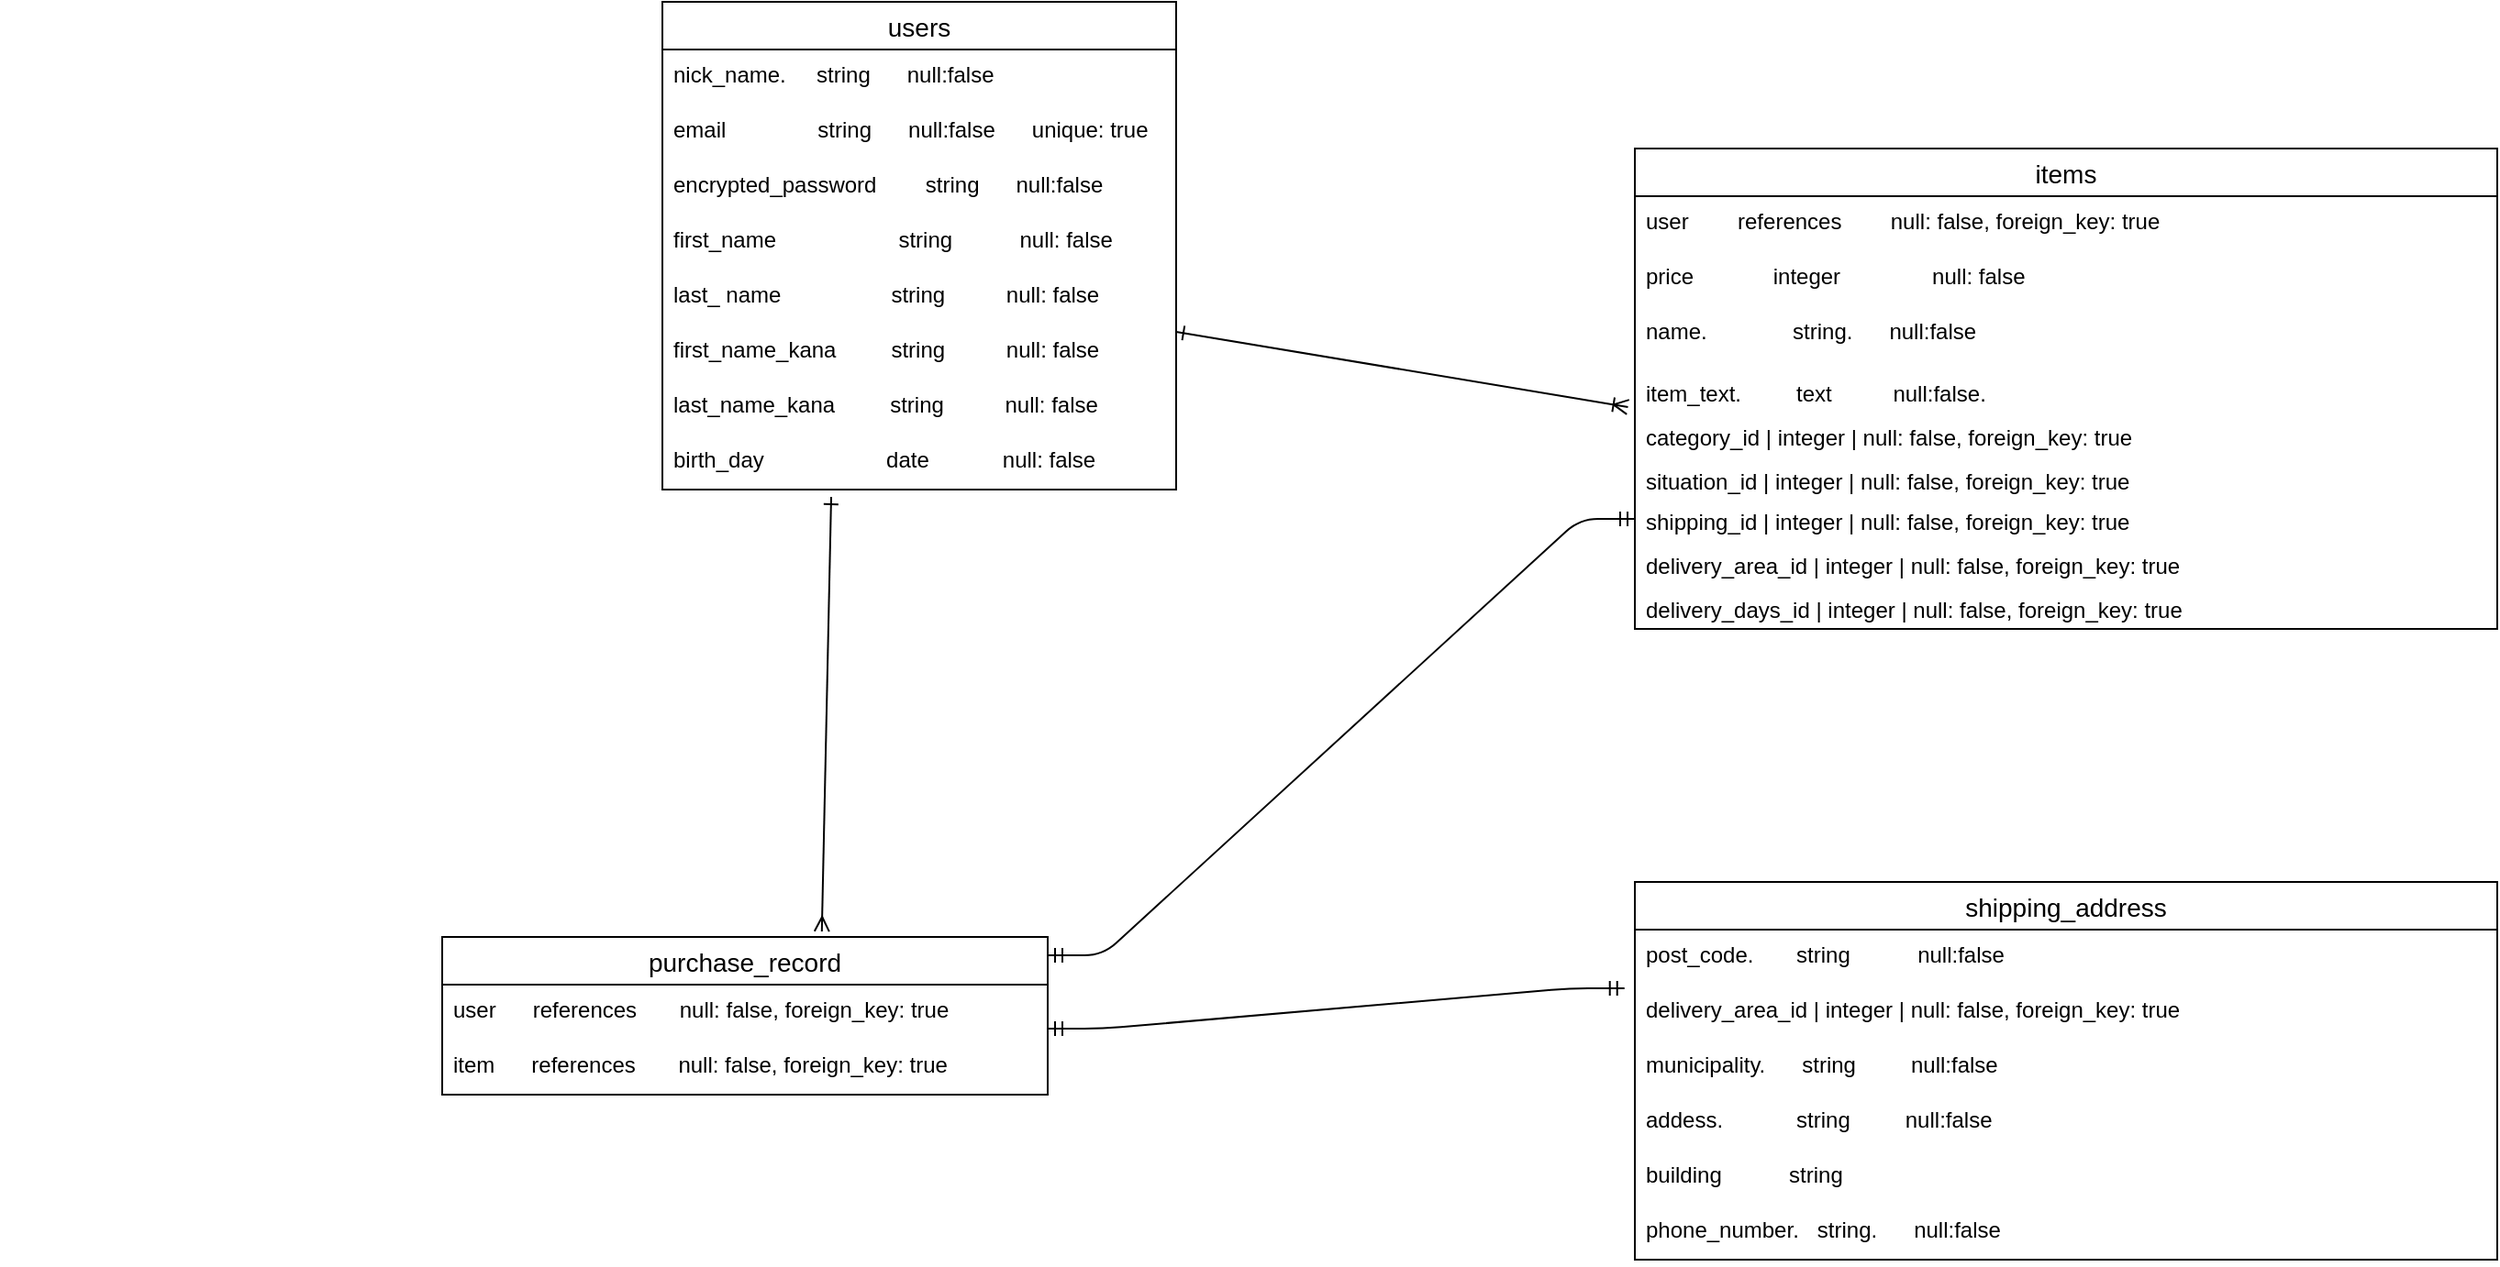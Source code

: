 <mxfile>
    <diagram id="QhsOOy0V5lXtCrPJDcKB" name="ページ1">
        <mxGraphModel dx="1668" dy="884" grid="1" gridSize="10" guides="1" tooltips="1" connect="1" arrows="1" fold="1" page="1" pageScale="1" pageWidth="827" pageHeight="1169" background="none" math="0" shadow="0">
            <root>
                <mxCell id="0"/>
                <mxCell id="1" parent="0"/>
                <mxCell id="28" value="" style="endArrow=none;html=1;rounded=0;" parent="1" edge="1">
                    <mxGeometry relative="1" as="geometry">
                        <mxPoint x="40" y="170" as="sourcePoint"/>
                        <mxPoint x="40.0" y="170" as="targetPoint"/>
                    </mxGeometry>
                </mxCell>
                <mxCell id="248" value="users" style="swimlane;fontStyle=0;childLayout=stackLayout;horizontal=1;startSize=26;horizontalStack=0;resizeParent=1;resizeParentMax=0;resizeLast=0;collapsible=1;marginBottom=0;align=center;fontSize=14;" parent="1" vertex="1">
                    <mxGeometry x="400" y="40" width="280" height="266" as="geometry"/>
                </mxCell>
                <mxCell id="257" value="nick_name.     string      null:false     " style="text;strokeColor=none;fillColor=none;spacingLeft=4;spacingRight=4;overflow=hidden;rotatable=0;points=[[0,0.5],[1,0.5]];portConstraint=eastwest;fontSize=12;" parent="248" vertex="1">
                    <mxGeometry y="26" width="280" height="30" as="geometry"/>
                </mxCell>
                <mxCell id="256" value="email               string      null:false      unique: true" style="text;strokeColor=none;fillColor=none;spacingLeft=4;spacingRight=4;overflow=hidden;rotatable=0;points=[[0,0.5],[1,0.5]];portConstraint=eastwest;fontSize=12;" parent="248" vertex="1">
                    <mxGeometry y="56" width="280" height="30" as="geometry"/>
                </mxCell>
                <mxCell id="249" value="encrypted_password        string      null:false" style="text;strokeColor=none;fillColor=none;spacingLeft=4;spacingRight=4;overflow=hidden;rotatable=0;points=[[0,0.5],[1,0.5]];portConstraint=eastwest;fontSize=12;" parent="248" vertex="1">
                    <mxGeometry y="86" width="280" height="30" as="geometry"/>
                </mxCell>
                <mxCell id="293" value="first_name                    string           null: false " style="text;strokeColor=none;fillColor=none;spacingLeft=4;spacingRight=4;overflow=hidden;rotatable=0;points=[[0,0.5],[1,0.5]];portConstraint=eastwest;fontSize=12;" vertex="1" parent="248">
                    <mxGeometry y="116" width="280" height="30" as="geometry"/>
                </mxCell>
                <mxCell id="292" value="last_ name                  string          null: false" style="text;strokeColor=none;fillColor=none;spacingLeft=4;spacingRight=4;overflow=hidden;rotatable=0;points=[[0,0.5],[1,0.5]];portConstraint=eastwest;fontSize=12;" vertex="1" parent="248">
                    <mxGeometry y="146" width="280" height="30" as="geometry"/>
                </mxCell>
                <mxCell id="291" value="first_name_kana         string          null: false" style="text;strokeColor=none;fillColor=none;spacingLeft=4;spacingRight=4;overflow=hidden;rotatable=0;points=[[0,0.5],[1,0.5]];portConstraint=eastwest;fontSize=12;" vertex="1" parent="248">
                    <mxGeometry y="176" width="280" height="30" as="geometry"/>
                </mxCell>
                <mxCell id="290" value=" last_name_kana         string          null: false " style="text;strokeColor=none;fillColor=none;spacingLeft=4;spacingRight=4;overflow=hidden;rotatable=0;points=[[0,0.5],[1,0.5]];portConstraint=eastwest;fontSize=12;" vertex="1" parent="248">
                    <mxGeometry y="206" width="280" height="30" as="geometry"/>
                </mxCell>
                <mxCell id="295" value="birth_day                    date            null: false " style="text;strokeColor=none;fillColor=none;spacingLeft=4;spacingRight=4;overflow=hidden;rotatable=0;points=[[0,0.5],[1,0.5]];portConstraint=eastwest;fontSize=12;" vertex="1" parent="248">
                    <mxGeometry y="236" width="280" height="30" as="geometry"/>
                </mxCell>
                <mxCell id="252" value="purchase_record" style="swimlane;fontStyle=0;childLayout=stackLayout;horizontal=1;startSize=26;horizontalStack=0;resizeParent=1;resizeParentMax=0;resizeLast=0;collapsible=1;marginBottom=0;align=center;fontSize=14;" parent="1" vertex="1">
                    <mxGeometry x="280" y="550" width="330" height="86" as="geometry"/>
                </mxCell>
                <mxCell id="253" value="user      references       null: false, foreign_key: true" style="text;strokeColor=none;fillColor=none;spacingLeft=4;spacingRight=4;overflow=hidden;rotatable=0;points=[[0,0.5],[1,0.5]];portConstraint=eastwest;fontSize=12;" parent="252" vertex="1">
                    <mxGeometry y="26" width="330" height="30" as="geometry"/>
                </mxCell>
                <mxCell id="254" value="item      references       null: false, foreign_key: true" style="text;strokeColor=none;fillColor=none;spacingLeft=4;spacingRight=4;overflow=hidden;rotatable=0;points=[[0,0.5],[1,0.5]];portConstraint=eastwest;fontSize=12;" parent="252" vertex="1">
                    <mxGeometry y="56" width="330" height="30" as="geometry"/>
                </mxCell>
                <mxCell id="259" value="shipping_address" style="swimlane;fontStyle=0;childLayout=stackLayout;horizontal=1;startSize=26;horizontalStack=0;resizeParent=1;resizeParentMax=0;resizeLast=0;collapsible=1;marginBottom=0;align=center;fontSize=14;" parent="1" vertex="1">
                    <mxGeometry x="930" y="520" width="470" height="206" as="geometry"/>
                </mxCell>
                <mxCell id="260" value="post_code.       string           null:false" style="text;strokeColor=none;fillColor=none;spacingLeft=4;spacingRight=4;overflow=hidden;rotatable=0;points=[[0,0.5],[1,0.5]];portConstraint=eastwest;fontSize=12;" parent="259" vertex="1">
                    <mxGeometry y="26" width="470" height="30" as="geometry"/>
                </mxCell>
                <mxCell id="261" value="delivery_area_id   | integer         | null: false, foreign_key: true" style="text;strokeColor=none;fillColor=none;spacingLeft=4;spacingRight=4;overflow=hidden;rotatable=0;points=[[0,0.5],[1,0.5]];portConstraint=eastwest;fontSize=12;" parent="259" vertex="1">
                    <mxGeometry y="56" width="470" height="30" as="geometry"/>
                </mxCell>
                <mxCell id="262" value="municipality.      string         null:false" style="text;strokeColor=none;fillColor=none;spacingLeft=4;spacingRight=4;overflow=hidden;rotatable=0;points=[[0,0.5],[1,0.5]];portConstraint=eastwest;fontSize=12;" parent="259" vertex="1">
                    <mxGeometry y="86" width="470" height="30" as="geometry"/>
                </mxCell>
                <mxCell id="275" value="addess.            string         null:false" style="text;strokeColor=none;fillColor=none;spacingLeft=4;spacingRight=4;overflow=hidden;rotatable=0;points=[[0,0.5],[1,0.5]];portConstraint=eastwest;fontSize=12;" parent="259" vertex="1">
                    <mxGeometry y="116" width="470" height="30" as="geometry"/>
                </mxCell>
                <mxCell id="276" value="building           string         " style="text;strokeColor=none;fillColor=none;spacingLeft=4;spacingRight=4;overflow=hidden;rotatable=0;points=[[0,0.5],[1,0.5]];portConstraint=eastwest;fontSize=12;" parent="259" vertex="1">
                    <mxGeometry y="146" width="470" height="30" as="geometry"/>
                </mxCell>
                <mxCell id="277" value="phone_number.   string.      null:false" style="text;strokeColor=none;fillColor=none;spacingLeft=4;spacingRight=4;overflow=hidden;rotatable=0;points=[[0,0.5],[1,0.5]];portConstraint=eastwest;fontSize=12;" parent="259" vertex="1">
                    <mxGeometry y="176" width="470" height="30" as="geometry"/>
                </mxCell>
                <mxCell id="263" value="items" style="swimlane;fontStyle=0;childLayout=stackLayout;horizontal=1;startSize=26;horizontalStack=0;resizeParent=1;resizeParentMax=0;resizeLast=0;collapsible=1;marginBottom=0;align=center;fontSize=14;" parent="1" vertex="1">
                    <mxGeometry x="930" y="120" width="470" height="262" as="geometry"/>
                </mxCell>
                <mxCell id="289" value="user        references        null: false, foreign_key: true " style="text;strokeColor=none;fillColor=none;spacingLeft=4;spacingRight=4;overflow=hidden;rotatable=0;points=[[0,0.5],[1,0.5]];portConstraint=eastwest;fontSize=12;" vertex="1" parent="263">
                    <mxGeometry y="26" width="470" height="30" as="geometry"/>
                </mxCell>
                <mxCell id="288" value="price             integer               null: false " style="text;strokeColor=none;fillColor=none;spacingLeft=4;spacingRight=4;overflow=hidden;rotatable=0;points=[[0,0.5],[1,0.5]];portConstraint=eastwest;fontSize=12;" vertex="1" parent="263">
                    <mxGeometry y="56" width="470" height="30" as="geometry"/>
                </mxCell>
                <mxCell id="264" value="name.              string.      null:false   " style="text;strokeColor=none;fillColor=none;spacingLeft=4;spacingRight=4;overflow=hidden;rotatable=0;points=[[0,0.5],[1,0.5]];portConstraint=eastwest;fontSize=12;" parent="263" vertex="1">
                    <mxGeometry y="86" width="470" height="34" as="geometry"/>
                </mxCell>
                <mxCell id="268" value="item_text.         text          null:false.  " style="text;strokeColor=none;fillColor=none;spacingLeft=4;spacingRight=4;overflow=hidden;rotatable=0;points=[[0,0.5],[1,0.5]];portConstraint=eastwest;fontSize=12;" parent="263" vertex="1">
                    <mxGeometry y="120" width="470" height="24" as="geometry"/>
                </mxCell>
                <mxCell id="269" value="category_id        | integer         | null: false, foreign_key: true" style="text;strokeColor=none;fillColor=none;spacingLeft=4;spacingRight=4;overflow=hidden;rotatable=0;points=[[0,0.5],[1,0.5]];portConstraint=eastwest;fontSize=12;" parent="263" vertex="1">
                    <mxGeometry y="144" width="470" height="24" as="geometry"/>
                </mxCell>
                <mxCell id="270" value="situation_id       | integer         | null: false, foreign_key: true" style="text;strokeColor=none;fillColor=none;spacingLeft=4;spacingRight=4;overflow=hidden;rotatable=0;points=[[0,0.5],[1,0.5]];portConstraint=eastwest;fontSize=12;" parent="263" vertex="1">
                    <mxGeometry y="168" width="470" height="22" as="geometry"/>
                </mxCell>
                <mxCell id="271" value="shipping_id        | integer         | null: false, foreign_key: true" style="text;strokeColor=none;fillColor=none;spacingLeft=4;spacingRight=4;overflow=hidden;rotatable=0;points=[[0,0.5],[1,0.5]];portConstraint=eastwest;fontSize=12;" parent="263" vertex="1">
                    <mxGeometry y="190" width="470" height="24" as="geometry"/>
                </mxCell>
                <mxCell id="272" value="delivery_area_id   | integer         | null: false, foreign_key: true" style="text;strokeColor=none;fillColor=none;spacingLeft=4;spacingRight=4;overflow=hidden;rotatable=0;points=[[0,0.5],[1,0.5]];portConstraint=eastwest;fontSize=12;" parent="263" vertex="1">
                    <mxGeometry y="214" width="470" height="24" as="geometry"/>
                </mxCell>
                <mxCell id="273" value="delivery_days_id   | integer         | null: false, foreign_key: true" style="text;strokeColor=none;fillColor=none;spacingLeft=4;spacingRight=4;overflow=hidden;rotatable=0;points=[[0,0.5],[1,0.5]];portConstraint=eastwest;fontSize=12;" parent="263" vertex="1">
                    <mxGeometry y="238" width="470" height="24" as="geometry"/>
                </mxCell>
                <mxCell id="281" value="" style="edgeStyle=entityRelationEdgeStyle;fontSize=12;html=1;endArrow=ERmandOne;startArrow=ERmandOne;entryX=0;entryY=0.5;entryDx=0;entryDy=0;" parent="1" target="271" edge="1">
                    <mxGeometry width="100" height="100" relative="1" as="geometry">
                        <mxPoint x="610" y="560" as="sourcePoint"/>
                        <mxPoint x="710" y="460" as="targetPoint"/>
                    </mxGeometry>
                </mxCell>
                <mxCell id="282" value="" style="fontSize=12;html=1;endArrow=ERoneToMany;startArrow=ERone;startFill=0;endFill=0;entryX=-0.008;entryY=0.875;entryDx=0;entryDy=0;entryPerimeter=0;" parent="1" target="268" edge="1">
                    <mxGeometry width="100" height="100" relative="1" as="geometry">
                        <mxPoint x="680" y="220" as="sourcePoint"/>
                        <mxPoint x="920" y="220" as="targetPoint"/>
                    </mxGeometry>
                </mxCell>
                <mxCell id="284" value="" style="edgeStyle=entityRelationEdgeStyle;fontSize=12;html=1;endArrow=ERmandOne;startArrow=ERmandOne;entryX=-0.012;entryY=1.067;entryDx=0;entryDy=0;entryPerimeter=0;" parent="1" target="260" edge="1">
                    <mxGeometry width="100" height="100" relative="1" as="geometry">
                        <mxPoint x="610" y="600" as="sourcePoint"/>
                        <mxPoint x="710" y="500" as="targetPoint"/>
                    </mxGeometry>
                </mxCell>
                <mxCell id="287" value="" style="fontSize=12;html=1;endArrow=ERone;startArrow=ERmany;endFill=0;startFill=0;exitX=0.627;exitY=-0.035;exitDx=0;exitDy=0;exitPerimeter=0;" parent="1" source="252" edge="1">
                    <mxGeometry width="100" height="100" relative="1" as="geometry">
                        <mxPoint x="480" y="444" as="sourcePoint"/>
                        <mxPoint x="492" y="310" as="targetPoint"/>
                    </mxGeometry>
                </mxCell>
            </root>
        </mxGraphModel>
    </diagram>
</mxfile>